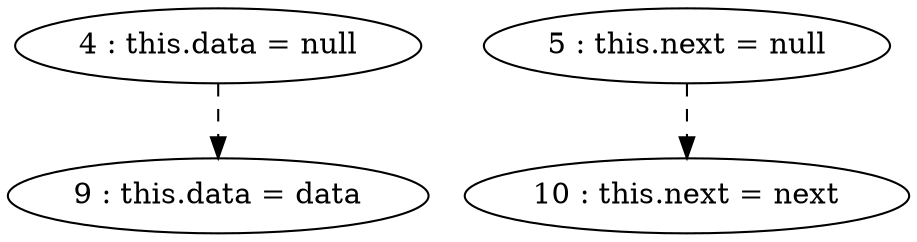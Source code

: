 digraph G {
"4 : this.data = null"
"4 : this.data = null" -> "9 : this.data = data" [style=dashed]
"5 : this.next = null"
"5 : this.next = null" -> "10 : this.next = next" [style=dashed]
"9 : this.data = data"
"10 : this.next = next"
}